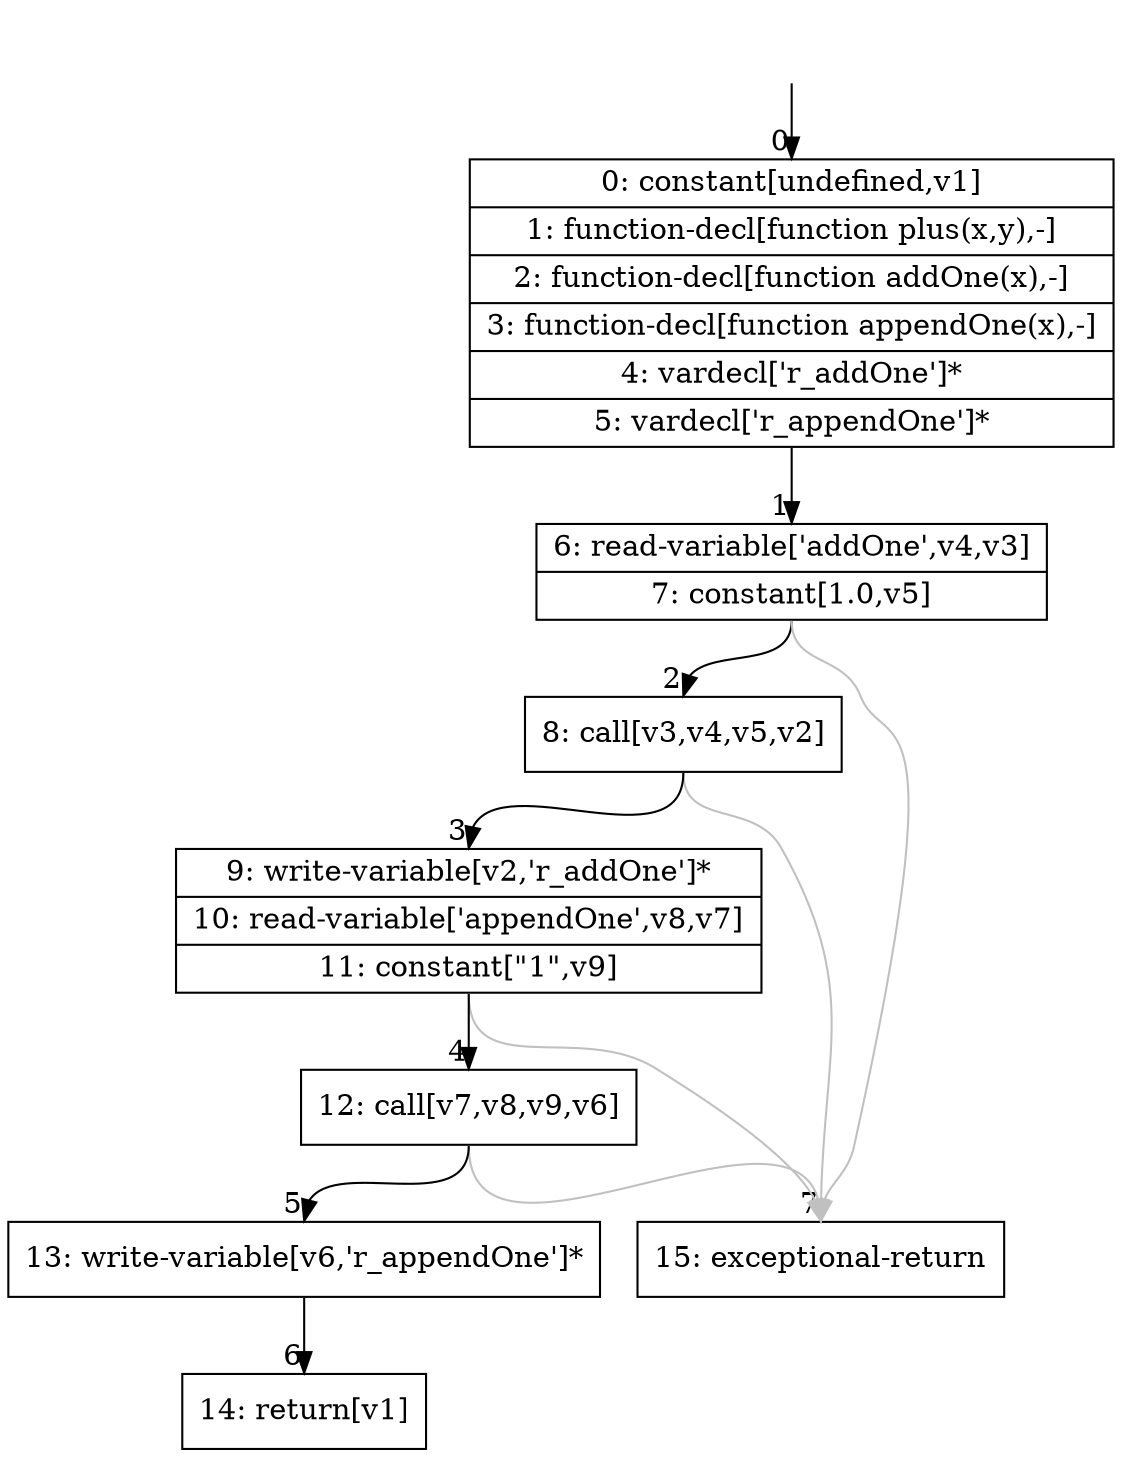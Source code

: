 digraph {
rankdir="TD"
BB_entry0[shape=none,label=""];
BB_entry0 -> BB0 [tailport=s, headport=n, headlabel="    0"]
BB0 [shape=record label="{0: constant[undefined,v1]|1: function-decl[function plus(x,y),-]|2: function-decl[function addOne(x),-]|3: function-decl[function appendOne(x),-]|4: vardecl['r_addOne']*|5: vardecl['r_appendOne']*}" ] 
BB0 -> BB1 [tailport=s, headport=n, headlabel="      1"]
BB1 [shape=record label="{6: read-variable['addOne',v4,v3]|7: constant[1.0,v5]}" ] 
BB1 -> BB2 [tailport=s, headport=n, headlabel="      2"]
BB1 -> BB7 [tailport=s, headport=n, color=gray, headlabel="      7"]
BB2 [shape=record label="{8: call[v3,v4,v5,v2]}" ] 
BB2 -> BB3 [tailport=s, headport=n, headlabel="      3"]
BB2 -> BB7 [tailport=s, headport=n, color=gray]
BB3 [shape=record label="{9: write-variable[v2,'r_addOne']*|10: read-variable['appendOne',v8,v7]|11: constant[\"1\",v9]}" ] 
BB3 -> BB4 [tailport=s, headport=n, headlabel="      4"]
BB3 -> BB7 [tailport=s, headport=n, color=gray]
BB4 [shape=record label="{12: call[v7,v8,v9,v6]}" ] 
BB4 -> BB5 [tailport=s, headport=n, headlabel="      5"]
BB4 -> BB7 [tailport=s, headport=n, color=gray]
BB5 [shape=record label="{13: write-variable[v6,'r_appendOne']*}" ] 
BB5 -> BB6 [tailport=s, headport=n, headlabel="      6"]
BB6 [shape=record label="{14: return[v1]}" ] 
BB7 [shape=record label="{15: exceptional-return}" ] 
}
